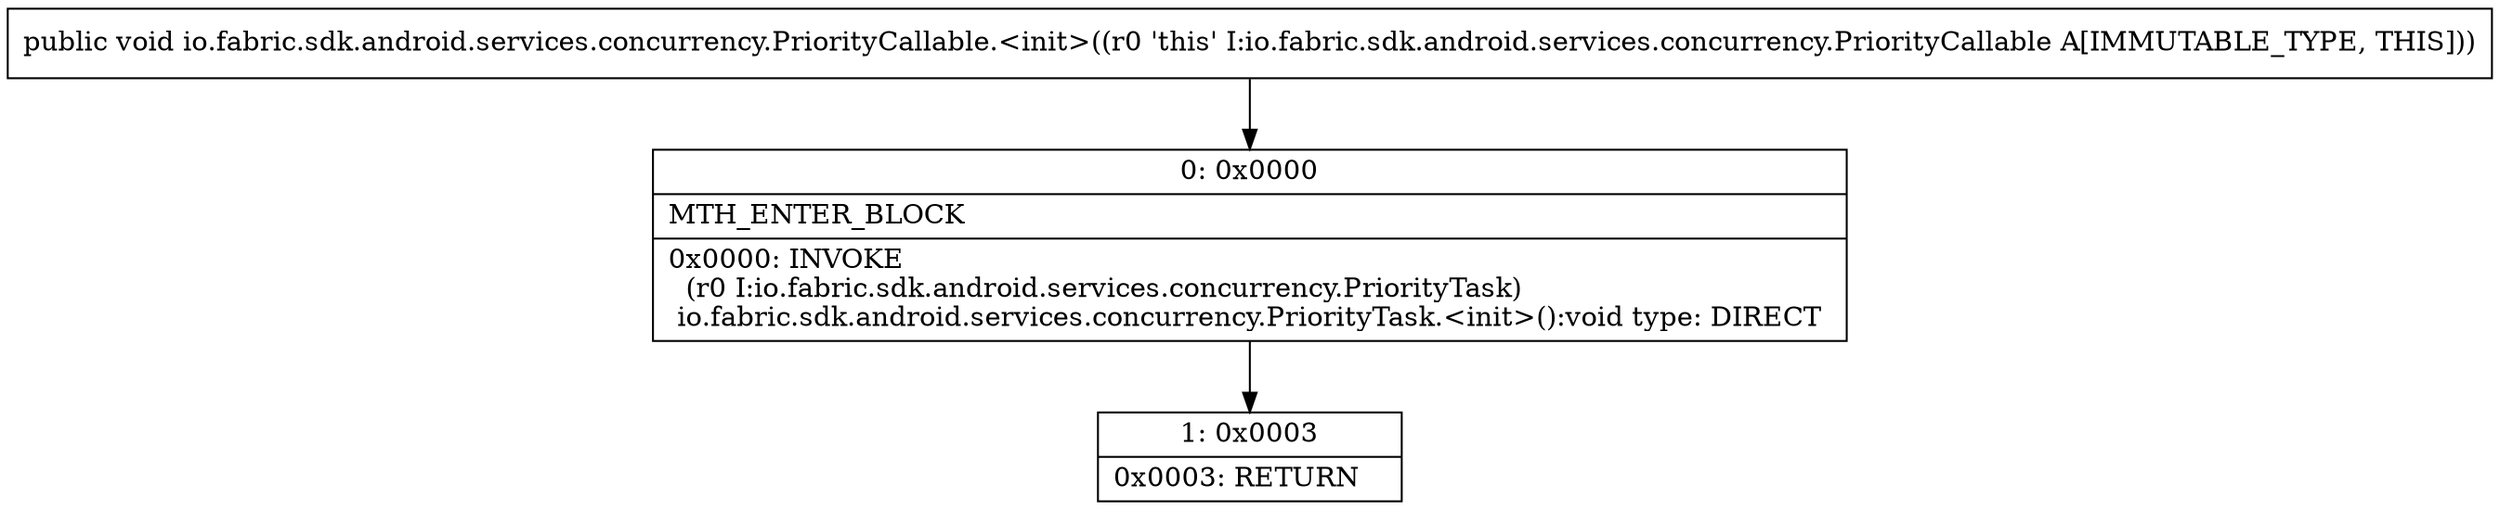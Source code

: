 digraph "CFG forio.fabric.sdk.android.services.concurrency.PriorityCallable.\<init\>()V" {
Node_0 [shape=record,label="{0\:\ 0x0000|MTH_ENTER_BLOCK\l|0x0000: INVOKE  \l  (r0 I:io.fabric.sdk.android.services.concurrency.PriorityTask)\l io.fabric.sdk.android.services.concurrency.PriorityTask.\<init\>():void type: DIRECT \l}"];
Node_1 [shape=record,label="{1\:\ 0x0003|0x0003: RETURN   \l}"];
MethodNode[shape=record,label="{public void io.fabric.sdk.android.services.concurrency.PriorityCallable.\<init\>((r0 'this' I:io.fabric.sdk.android.services.concurrency.PriorityCallable A[IMMUTABLE_TYPE, THIS])) }"];
MethodNode -> Node_0;
Node_0 -> Node_1;
}

